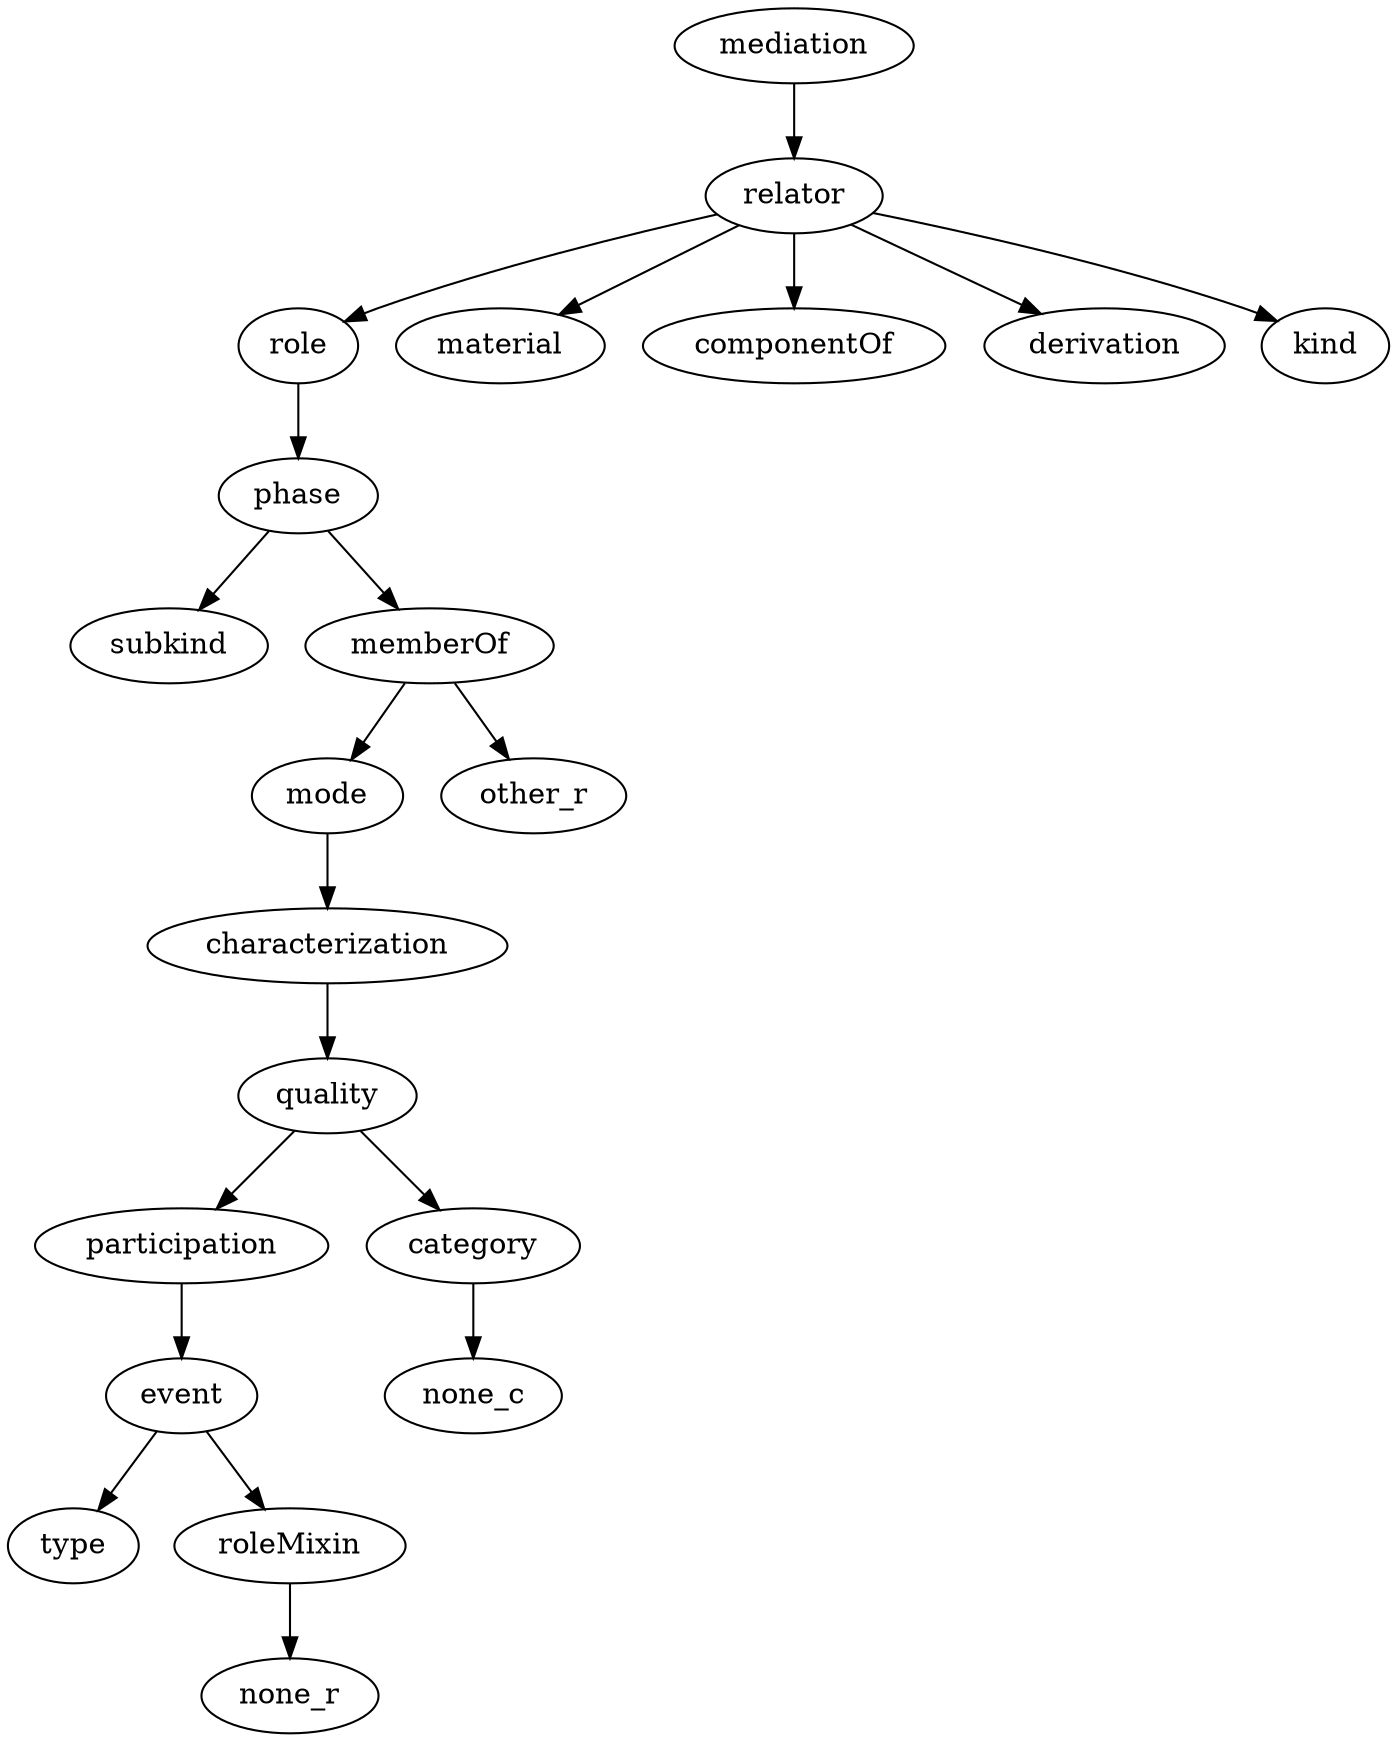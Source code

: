 strict digraph {
mediation;
relator;
role;
material;
componentOf;
derivation;
kind;
phase;
subkind;
memberOf;
mode;
other_r;
characterization;
quality;
participation;
category;
event;
type;
roleMixin;
none_r;
none_c;
mediation -> relator;
relator -> role;
relator -> material;
relator -> componentOf;
relator -> derivation;
relator -> kind;
role -> phase;
phase -> subkind;
phase -> memberOf;
memberOf -> mode;
memberOf -> other_r;
mode -> characterization;
characterization -> quality;
quality -> participation;
quality -> category;
participation -> event;
category -> none_c;
event -> type;
event -> roleMixin;
roleMixin -> none_r;
}
